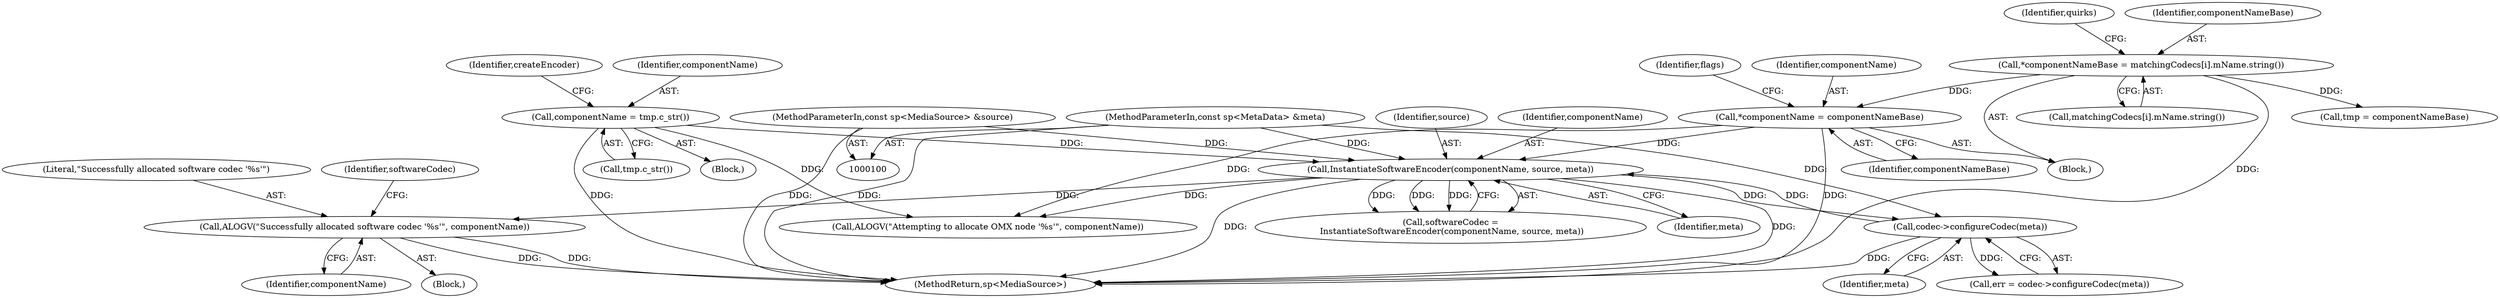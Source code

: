 digraph "0_Android_0bb5ced60304da7f61478ffd359e7ba65d72f181_0@pointer" {
"1000217" [label="(Call,ALOGV(\"Successfully allocated software codec '%s'\", componentName))"];
"1000208" [label="(Call,InstantiateSoftwareEncoder(componentName, source, meta))"];
"1000185" [label="(Call,*componentName = componentNameBase)"];
"1000173" [label="(Call,*componentNameBase = matchingCodecs[i].mName.string())"];
"1000199" [label="(Call,componentName = tmp.c_str())"];
"1000104" [label="(MethodParameterIn,const sp<MediaSource> &source)"];
"1000272" [label="(Call,codec->configureCodec(meta))"];
"1000102" [label="(MethodParameterIn,const sp<MetaData> &meta)"];
"1000175" [label="(Call,matchingCodecs[i].mName.string())"];
"1000221" [label="(Identifier,softwareCodec)"];
"1000191" [label="(Identifier,flags)"];
"1000186" [label="(Identifier,componentName)"];
"1000273" [label="(Identifier,meta)"];
"1000194" [label="(Call,tmp = componentNameBase)"];
"1000270" [label="(Call,err = codec->configureCodec(meta))"];
"1000222" [label="(Call,ALOGV(\"Attempting to allocate OMX node '%s'\", componentName))"];
"1000206" [label="(Call,softwareCodec =\n InstantiateSoftwareEncoder(componentName, source, meta))"];
"1000104" [label="(MethodParameterIn,const sp<MediaSource> &source)"];
"1000171" [label="(Block,)"];
"1000210" [label="(Identifier,source)"];
"1000286" [label="(MethodReturn,sp<MediaSource>)"];
"1000219" [label="(Identifier,componentName)"];
"1000216" [label="(Block,)"];
"1000203" [label="(Identifier,createEncoder)"];
"1000200" [label="(Identifier,componentName)"];
"1000211" [label="(Identifier,meta)"];
"1000217" [label="(Call,ALOGV(\"Successfully allocated software codec '%s'\", componentName))"];
"1000178" [label="(Identifier,quirks)"];
"1000187" [label="(Identifier,componentNameBase)"];
"1000102" [label="(MethodParameterIn,const sp<MetaData> &meta)"];
"1000272" [label="(Call,codec->configureCodec(meta))"];
"1000201" [label="(Call,tmp.c_str())"];
"1000174" [label="(Identifier,componentNameBase)"];
"1000218" [label="(Literal,\"Successfully allocated software codec '%s'\")"];
"1000173" [label="(Call,*componentNameBase = matchingCodecs[i].mName.string())"];
"1000209" [label="(Identifier,componentName)"];
"1000208" [label="(Call,InstantiateSoftwareEncoder(componentName, source, meta))"];
"1000185" [label="(Call,*componentName = componentNameBase)"];
"1000199" [label="(Call,componentName = tmp.c_str())"];
"1000193" [label="(Block,)"];
"1000217" -> "1000216"  [label="AST: "];
"1000217" -> "1000219"  [label="CFG: "];
"1000218" -> "1000217"  [label="AST: "];
"1000219" -> "1000217"  [label="AST: "];
"1000221" -> "1000217"  [label="CFG: "];
"1000217" -> "1000286"  [label="DDG: "];
"1000217" -> "1000286"  [label="DDG: "];
"1000208" -> "1000217"  [label="DDG: "];
"1000208" -> "1000206"  [label="AST: "];
"1000208" -> "1000211"  [label="CFG: "];
"1000209" -> "1000208"  [label="AST: "];
"1000210" -> "1000208"  [label="AST: "];
"1000211" -> "1000208"  [label="AST: "];
"1000206" -> "1000208"  [label="CFG: "];
"1000208" -> "1000286"  [label="DDG: "];
"1000208" -> "1000286"  [label="DDG: "];
"1000208" -> "1000206"  [label="DDG: "];
"1000208" -> "1000206"  [label="DDG: "];
"1000208" -> "1000206"  [label="DDG: "];
"1000185" -> "1000208"  [label="DDG: "];
"1000199" -> "1000208"  [label="DDG: "];
"1000104" -> "1000208"  [label="DDG: "];
"1000272" -> "1000208"  [label="DDG: "];
"1000102" -> "1000208"  [label="DDG: "];
"1000208" -> "1000222"  [label="DDG: "];
"1000208" -> "1000272"  [label="DDG: "];
"1000185" -> "1000171"  [label="AST: "];
"1000185" -> "1000187"  [label="CFG: "];
"1000186" -> "1000185"  [label="AST: "];
"1000187" -> "1000185"  [label="AST: "];
"1000191" -> "1000185"  [label="CFG: "];
"1000185" -> "1000286"  [label="DDG: "];
"1000173" -> "1000185"  [label="DDG: "];
"1000185" -> "1000222"  [label="DDG: "];
"1000173" -> "1000171"  [label="AST: "];
"1000173" -> "1000175"  [label="CFG: "];
"1000174" -> "1000173"  [label="AST: "];
"1000175" -> "1000173"  [label="AST: "];
"1000178" -> "1000173"  [label="CFG: "];
"1000173" -> "1000286"  [label="DDG: "];
"1000173" -> "1000194"  [label="DDG: "];
"1000199" -> "1000193"  [label="AST: "];
"1000199" -> "1000201"  [label="CFG: "];
"1000200" -> "1000199"  [label="AST: "];
"1000201" -> "1000199"  [label="AST: "];
"1000203" -> "1000199"  [label="CFG: "];
"1000199" -> "1000286"  [label="DDG: "];
"1000199" -> "1000222"  [label="DDG: "];
"1000104" -> "1000100"  [label="AST: "];
"1000104" -> "1000286"  [label="DDG: "];
"1000272" -> "1000270"  [label="AST: "];
"1000272" -> "1000273"  [label="CFG: "];
"1000273" -> "1000272"  [label="AST: "];
"1000270" -> "1000272"  [label="CFG: "];
"1000272" -> "1000286"  [label="DDG: "];
"1000272" -> "1000270"  [label="DDG: "];
"1000102" -> "1000272"  [label="DDG: "];
"1000102" -> "1000100"  [label="AST: "];
"1000102" -> "1000286"  [label="DDG: "];
}
